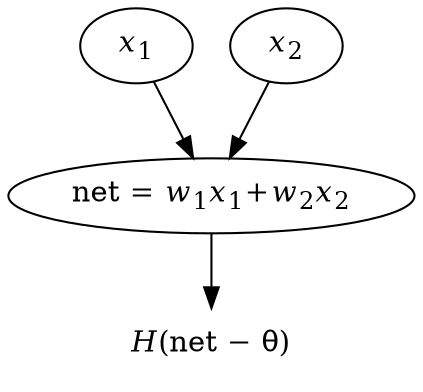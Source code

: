 # dot -Tpng minsky-xor.dot -o minsky-xor.png

digraph minskyXOR {
    overlap=false;
    net [label=<net = <i>w</i><sub>1</sub><i>x</i><sub>1</sub>+<i>w</i><sub>2</sub><i>x</i><sub>2</sub>>];
    x1 [label=<<i>x</i><SUB>1</SUB>>];
    x2 [label=<<i>x</i><SUB>2</SUB>>];
    output [shape=plaintext,label=<<i>H</i>(net − θ)>];

    x1 -> net;
    x2 -> net;
 
    net -> output;
}
